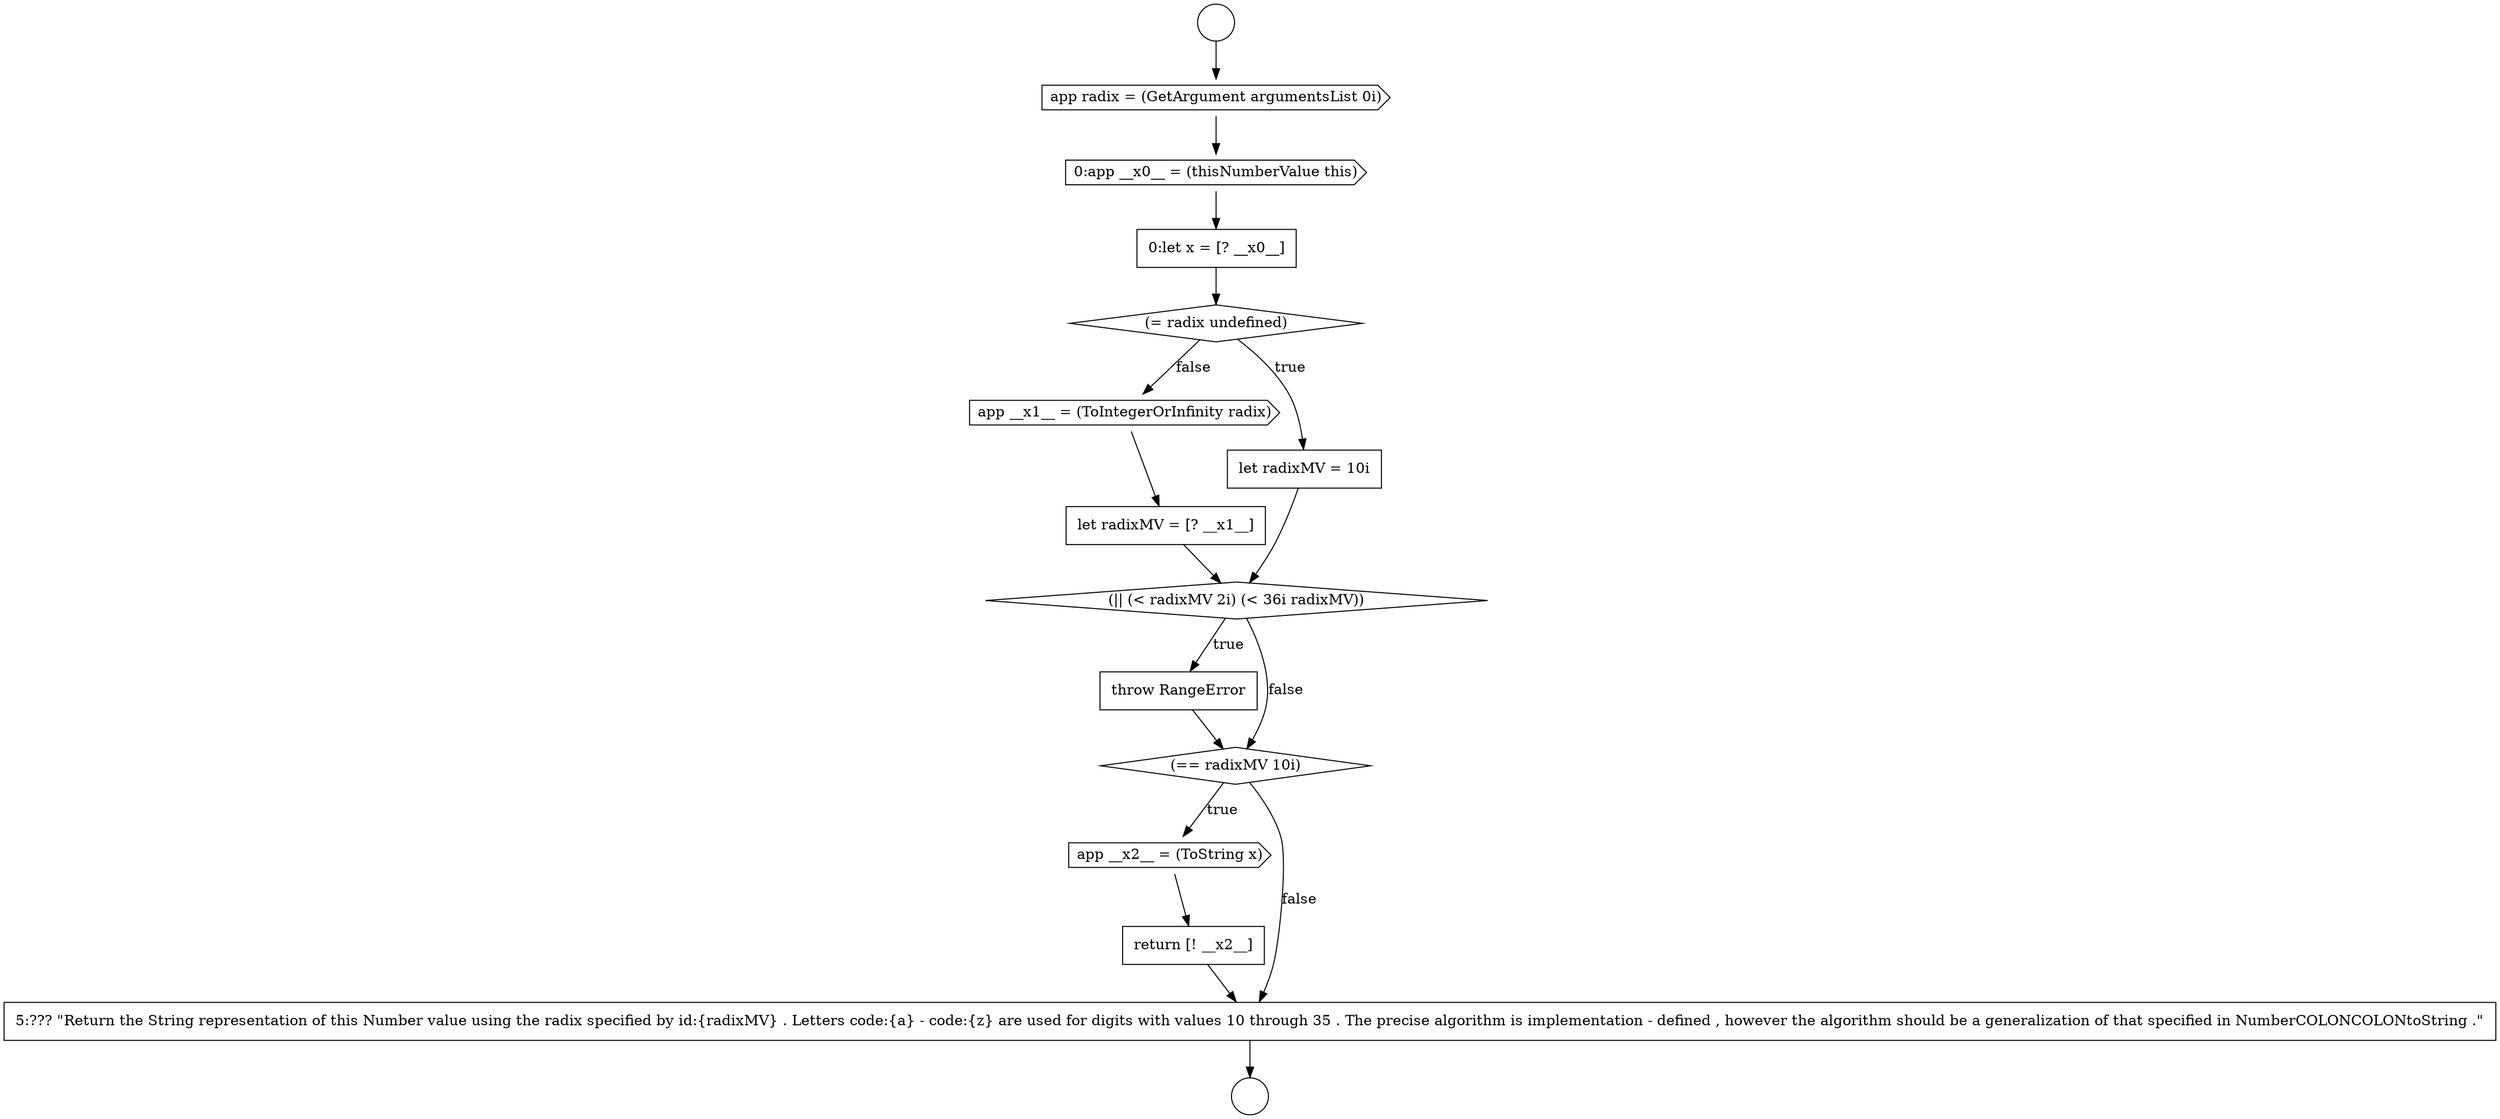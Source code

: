 digraph {
  node12705 [shape=none, margin=0, label=<<font color="black">
    <table border="0" cellborder="1" cellspacing="0" cellpadding="10">
      <tr><td align="left">let radixMV = [? __x1__]</td></tr>
    </table>
  </font>> color="black" fillcolor="white" style=filled]
  node12700 [shape=cds, label=<<font color="black">0:app __x0__ = (thisNumberValue this)</font>> color="black" fillcolor="white" style=filled]
  node12709 [shape=cds, label=<<font color="black">app __x2__ = (ToString x)</font>> color="black" fillcolor="white" style=filled]
  node12704 [shape=cds, label=<<font color="black">app __x1__ = (ToIntegerOrInfinity radix)</font>> color="black" fillcolor="white" style=filled]
  node12697 [shape=circle label=" " color="black" fillcolor="white" style=filled]
  node12698 [shape=circle label=" " color="black" fillcolor="white" style=filled]
  node12711 [shape=none, margin=0, label=<<font color="black">
    <table border="0" cellborder="1" cellspacing="0" cellpadding="10">
      <tr><td align="left">5:??? &quot;Return the String representation of this Number value using the radix specified by id:{radixMV} . Letters code:{a} - code:{z} are used for digits with values 10 through 35 . The precise algorithm is implementation - defined , however the algorithm should be a generalization of that specified in NumberCOLONCOLONtoString .&quot;</td></tr>
    </table>
  </font>> color="black" fillcolor="white" style=filled]
  node12702 [shape=diamond, label=<<font color="black">(= radix undefined)</font>> color="black" fillcolor="white" style=filled]
  node12707 [shape=none, margin=0, label=<<font color="black">
    <table border="0" cellborder="1" cellspacing="0" cellpadding="10">
      <tr><td align="left">throw RangeError</td></tr>
    </table>
  </font>> color="black" fillcolor="white" style=filled]
  node12710 [shape=none, margin=0, label=<<font color="black">
    <table border="0" cellborder="1" cellspacing="0" cellpadding="10">
      <tr><td align="left">return [! __x2__]</td></tr>
    </table>
  </font>> color="black" fillcolor="white" style=filled]
  node12699 [shape=cds, label=<<font color="black">app radix = (GetArgument argumentsList 0i)</font>> color="black" fillcolor="white" style=filled]
  node12706 [shape=diamond, label=<<font color="black">(|| (&lt; radixMV 2i) (&lt; 36i radixMV))</font>> color="black" fillcolor="white" style=filled]
  node12703 [shape=none, margin=0, label=<<font color="black">
    <table border="0" cellborder="1" cellspacing="0" cellpadding="10">
      <tr><td align="left">let radixMV = 10i</td></tr>
    </table>
  </font>> color="black" fillcolor="white" style=filled]
  node12708 [shape=diamond, label=<<font color="black">(== radixMV 10i)</font>> color="black" fillcolor="white" style=filled]
  node12701 [shape=none, margin=0, label=<<font color="black">
    <table border="0" cellborder="1" cellspacing="0" cellpadding="10">
      <tr><td align="left">0:let x = [? __x0__]</td></tr>
    </table>
  </font>> color="black" fillcolor="white" style=filled]
  node12706 -> node12707 [label=<<font color="black">true</font>> color="black"]
  node12706 -> node12708 [label=<<font color="black">false</font>> color="black"]
  node12707 -> node12708 [ color="black"]
  node12701 -> node12702 [ color="black"]
  node12697 -> node12699 [ color="black"]
  node12711 -> node12698 [ color="black"]
  node12703 -> node12706 [ color="black"]
  node12708 -> node12709 [label=<<font color="black">true</font>> color="black"]
  node12708 -> node12711 [label=<<font color="black">false</font>> color="black"]
  node12700 -> node12701 [ color="black"]
  node12699 -> node12700 [ color="black"]
  node12704 -> node12705 [ color="black"]
  node12709 -> node12710 [ color="black"]
  node12710 -> node12711 [ color="black"]
  node12702 -> node12703 [label=<<font color="black">true</font>> color="black"]
  node12702 -> node12704 [label=<<font color="black">false</font>> color="black"]
  node12705 -> node12706 [ color="black"]
}
